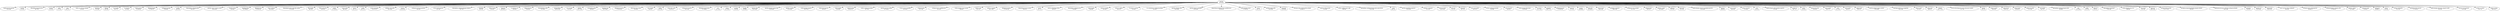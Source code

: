 digraph G {
  	"gatsby\n[5.14.0]" -> "babel-preset-gatsby\n[3.14.0]"
	"gatsby\n[5.14.0]" -> "multer\n[1.4.5]"
	"gatsby\n[5.14.0]" -> "@builder.io/partytown\n[0.7.5]"
	"gatsby\n[5.14.0]" -> "meant\n[1.0.3]"
	"gatsby\n[5.14.0]" -> "glob\n[7.2.3]"
	"gatsby\n[5.14.0]" -> "tmp\n[0.2.1]"
	"gatsby\n[5.14.0]" -> "mini-css-extract-plugin\n[1.6.2]"
	"gatsby\n[5.14.0]" -> "platform\n[1.3.6]"
	"gatsby\n[5.14.0]" -> "debug\n[4.3.4]"
	"gatsby\n[5.14.0]" -> "css-loader\n[5.2.7]"
	"gatsby\n[5.14.0]" -> "is-relative\n[1.0.0]"
	"gatsby\n[5.14.0]" -> "body-parser\n[1.20.3]"
	"gatsby\n[5.14.0]" -> "@babel/types\n[7.20.7]"
	"gatsby\n[5.14.0]" -> "webpack-merge\n[5.9.0]"
	"gatsby\n[5.14.0]" -> "cookie\n[0.5.0]"
	"gatsby\n[5.14.0]" -> "@graphql-codegen/add\n[3.2.3]"
	"gatsby\n[5.14.0]" -> "gatsby-react-router-scroll\n[6.14.0]"
	"gatsby\n[5.14.0]" -> "resolve-from\n[5.0.0]"
	"gatsby\n[5.14.0]" -> "graphql-http\n[1.19.0]"
	"gatsby\n[5.14.0]" -> "@babel/core\n[7.20.12]"
	"gatsby\n[5.14.0]" -> "react-refresh\n[0.14.0]"
	"gatsby\n[5.14.0]" -> "@graphql-tools/code-file-loader\n[7.3.23]"
	"gatsby\n[5.14.0]" -> "file-loader\n[6.2.0]"
	"gatsby\n[5.14.0]" -> "find-cache-dir\n[3.3.2]"
	"gatsby\n[5.14.0]" -> "eslint\n[7.32.0]"
	"gatsby\n[5.14.0]" -> "acorn-walk\n[8.2.0]"
	"gatsby\n[5.14.0]" -> "execa\n[5.1.1]"
	"gatsby\n[5.14.0]" -> "chalk\n[4.1.2]"
	"gatsby\n[5.14.0]" -> "cache-manager\n[2.11.1]"
	"gatsby\n[5.14.0]" -> "gatsby-core-utils\n[4.14.0]"
	"gatsby\n[5.14.0]" -> "core-js\n[3.31.0]"
	"gatsby\n[5.14.0]" -> "webpack-virtual-modules\n[0.5.0]"
	"gatsby\n[5.14.0]" -> "error-stack-parser\n[2.1.4]"
	"gatsby\n[5.14.0]" -> "@graphql-codegen/plugin-helpers\n[2.7.2]"
	"gatsby\n[5.14.0]" -> "chokidar\n[3.5.3]"
	"gatsby\n[5.14.0]" -> "redux-thunk\n[2.4.2]"
	"gatsby\n[5.14.0]" -> "express\n[4.18.2]"
	"gatsby\n[5.14.0]" -> "is-relative-url\n[3.0.0]"
	"gatsby\n[5.14.0]" -> "@parcel/core\n[2.8.3]"
	"gatsby\n[5.14.0]" -> "@nodelib/fs.walk\n[1.2.8]"
	"gatsby\n[5.14.0]" -> "autoprefixer\n[10.4.14]"
	"gatsby\n[5.14.0]" -> "css.escape\n[1.5.1]"
	"gatsby\n[5.14.0]" -> "globby\n[11.1.0]"
	"gatsby\n[5.14.0]" -> "normalize-path\n[3.0.0]"
	"gatsby\n[5.14.0]" -> "graphql-tag\n[2.12.6]"
	"gatsby\n[5.14.0]" -> "@babel/traverse\n[7.20.13]"
	"gatsby\n[5.14.0]" -> "physical-cpu-count\n[2.0.0]"
	"gatsby\n[5.14.0]" -> "raw-loader\n[4.0.2]"
	"gatsby\n[5.14.0]" -> "linkfs\n[2.1.0]"
	"gatsby\n[5.14.0]" -> "react-dev-utils\n[12.0.1]"
	"gatsby\n[5.14.0]" -> "enhanced-resolve\n[5.15.0]"
	"gatsby\n[5.14.0]" -> "@babel/code-frame\n[7.18.6]"
	"gatsby\n[5.14.0]" -> "joi\n[17.9.2]"
	"gatsby\n[5.14.0]" -> "fastq\n[1.15.0]"
	"gatsby\n[5.14.0]" -> "p-defer\n[3.0.0]"
	"gatsby\n[5.14.0]" -> "slugify\n[1.6.6]"
	"gatsby\n[5.14.0]" -> "gatsby-link\n[5.14.0]"
	"gatsby\n[5.14.0]" -> "gatsby-plugin-typescript\n[5.14.0]"
	"gatsby\n[5.14.0]" -> "gatsby-worker\n[2.14.0]"
	"gatsby\n[5.14.0]" -> "eslint-plugin-import\n[2.27.5]"
	"gatsby\n[5.14.0]" -> "node-html-parser\n[5.4.2]"
	"gatsby\n[5.14.0]" -> "style-loader\n[2.0.0]"
	"gatsby\n[5.14.0]" -> "opentracing\n[0.14.7]"
	"gatsby\n[5.14.0]" -> "eslint-webpack-plugin\n[2.7.0]"
	"gatsby\n[5.14.0]" -> "gatsby-parcel-config\n[1.14.0]"
	"gatsby\n[5.14.0]" -> "event-source-polyfill\n[1.0.31]"
	"gatsby\n[5.14.0]" -> "compression\n[1.7.4]"
	"gatsby\n[5.14.0]" -> "webpack-dev-middleware\n[5.3.4]"
	"gatsby\n[5.14.0]" -> "eslint-plugin-react-hooks\n[4.6.0]"
	"gatsby\n[5.14.0]" -> "better-opn\n[2.1.1]"
	"gatsby\n[5.14.0]" -> "path-to-regexp\n[0.1.10]"
	"gatsby\n[5.14.0]" -> "@babel/runtime\n[7.20.13]"
	"gatsby\n[5.14.0]" -> "@gatsbyjs/reach-router\n[2.0.1]"
	"gatsby\n[5.14.0]" -> "anser\n[2.1.1]"
	"gatsby\n[5.14.0]" -> "postcss-flexbugs-fixes\n[5.0.2]"
	"gatsby\n[5.14.0]" -> "@graphql-codegen/core\n[2.6.8]"
	"gatsby\n[5.14.0]" -> "yaml-loader\n[0.8.0]"
	"gatsby\n[5.14.0]" -> "postcss-loader\n[5.3.0]"
	"gatsby\n[5.14.0]" -> "style-to-object\n[0.4.1]"
	"gatsby\n[5.14.0]" -> "fs-exists-cached\n[1.0.0]"
	"gatsby\n[5.14.0]" -> "css-minimizer-webpack-plugin\n[2.0.0]"
	"gatsby\n[5.14.0]" -> "gatsby-plugin-utils\n[4.14.0]"
	"gatsby\n[5.14.0]" -> "gatsby-legacy-polyfills\n[3.14.0]"
	"gatsby\n[5.14.0]" -> "@gatsbyjs/webpack-hot-middleware\n[2.25.3]"
	"gatsby\n[5.14.0]" -> "eslint-plugin-react\n[7.32.2]"
	"gatsby\n[5.14.0]" -> "redux\n[4.2.1]"
	"gatsby\n[5.14.0]" -> "gatsby-page-utils\n[3.14.0]"
	"gatsby\n[5.14.0]" -> "moment\n[2.29.4]"
	"gatsby\n[5.14.0]" -> "@typescript-eslint/eslint-plugin\n[5.60.1]"
	"gatsby\n[5.14.0]" -> "express-http-proxy\n[1.6.3]"
	"gatsby\n[5.14.0]" -> "eslint-config-react-app\n[6.0.0]"
	"gatsby\n[5.14.0]" -> "@graphql-codegen/typescript-operations\n[2.5.13]"
	"gatsby\n[5.14.0]" -> "uuid\n[8.3.2]"
	"gatsby\n[5.14.0]" -> "gatsby-graphiql-explorer\n[3.14.0]"
	"gatsby\n[5.14.0]" -> "shallow-compare\n[1.2.2]"
	"gatsby\n[5.14.0]" -> "browserslist\n[4.21.9]"
	"gatsby\n[5.14.0]" -> "devcert\n[1.2.2]"
	"gatsby\n[5.14.0]" -> "bluebird\n[3.7.2]"
	"gatsby\n[5.14.0]" -> "true-case-path\n[2.2.1]"
	"gatsby\n[5.14.0]" -> "terser-webpack-plugin\n[5.3.9]"
	"gatsby\n[5.14.0]" -> "micromatch\n[4.0.5]"
	"gatsby\n[5.14.0]" -> "eslint-plugin-flowtype\n[5.10.0]"
	"gatsby\n[5.14.0]" -> "fs-extra\n[11.2.0]"
	"gatsby\n[5.14.0]" -> "graphql\n[16.7.1]"
	"gatsby\n[5.14.0]" -> "@babel/parser\n[7.20.13]"
	"gatsby\n[5.14.0]" -> "semver\n[7.5.3]"
	"gatsby\n[5.14.0]" -> "xstate\n[4.38.0]"
	"gatsby\n[5.14.0]" -> "date-fns\n[2.30.0]"
	"gatsby\n[5.14.0]" -> "stack-trace\n[0.0.10]"
	"gatsby\n[5.14.0]" -> "graphql-compose\n[9.0.10]"
	"gatsby\n[5.14.0]" -> "webpack-stats-plugin\n[1.1.3]"
	"gatsby\n[5.14.0]" -> "deepmerge\n[4.3.1]"
	"gatsby\n[5.14.0]" -> "gatsby-script\n[2.14.0]"
	"gatsby\n[5.14.0]" -> "address\n[1.2.2]"
	"gatsby\n[5.14.0]" -> "parseurl\n[1.3.3]"
	"gatsby\n[5.14.0]" -> "babel-plugin-remove-graphql-queries\n[5.14.0]"
	"gatsby\n[5.14.0]" -> "dotenv\n[8.6.0]"
	"gatsby\n[5.14.0]" -> "acorn-loose\n[8.3.0]"
	"gatsby\n[5.14.0]" -> "latest-version\n[7.0.0]"
	"gatsby\n[5.14.0]" -> "cors\n[2.8.5]"
	"gatsby\n[5.14.0]" -> "babel-plugin-add-module-exports\n[1.0.4]"
	"gatsby\n[5.14.0]" -> "socket.io\n[4.7.1]"
	"gatsby\n[5.14.0]" -> "axios\n[1.6.4]"
	"gatsby\n[5.14.0]" -> "@parcel/cache\n[2.8.3]"
	"gatsby\n[5.14.0]" -> "json-loader\n[0.5.7]"
	"gatsby\n[5.14.0]" -> "mitt\n[1.2.0]"
	"gatsby\n[5.14.0]" -> "null-loader\n[4.0.1]"
	"gatsby\n[5.14.0]" -> "signal-exit\n[3.0.7]"
	"gatsby\n[5.14.0]" -> "gatsby-plugin-page-creator\n[5.14.0]"
	"gatsby\n[5.14.0]" -> "@jridgewell/trace-mapping\n[0.3.18]"
	"gatsby\n[5.14.0]" -> "detect-port\n[1.5.1]"
	"gatsby\n[5.14.0]" -> "strip-ansi\n[6.0.1]"
	"gatsby\n[5.14.0]" -> "lodash\n[4.17.21]"
	"gatsby\n[5.14.0]" -> "@vercel/webpack-asset-relocator-loader\n[1.7.3]"
	"gatsby\n[5.14.0]" -> "hasha\n[5.2.2]"
	"gatsby\n[5.14.0]" -> "babel-loader\n[8.3.0]"
	"gatsby\n[5.14.0]" -> "node-fetch\n[2.6.11]"
	"gatsby\n[5.14.0]" -> "prop-types\n[15.8.1]"
	"gatsby\n[5.14.0]" -> "babel-jsx-utils\n[1.1.0]"
	"gatsby\n[5.14.0]" -> "url-loader\n[4.1.1]"
	"gatsby\n[5.14.0]" -> "@graphql-codegen/typescript\n[2.8.8]"
	"gatsby\n[5.14.0]" -> "got\n[11.8.6]"
	"gatsby\n[5.14.0]" -> "lmdb\n[2.5.3]"
	"gatsby\n[5.14.0]" -> "type-of\n[2.0.1]"
	"gatsby\n[5.14.0]" -> "@graphql-tools/load\n[7.8.14]"
	"gatsby\n[5.14.0]" -> "eslint-plugin-jsx-a11y\n[6.8.0]"
	"gatsby\n[5.14.0]" -> "invariant\n[2.2.4]"
	"gatsby\n[5.14.0]" -> "postcss\n[8.4.24]"
	"gatsby\n[5.14.0]" -> "@types/http-proxy\n[1.17.11]"
	"gatsby\n[5.14.0]" -> "@sigmacomputing/babel-plugin-lodash\n[3.3.5]"
	"gatsby\n[5.14.0]" -> "@pmmmwh/react-refresh-webpack-plugin\n[0.5.10]"
	"gatsby\n[5.14.0]" -> "prompts\n[2.4.2]"
	"gatsby\n[5.14.0]" -> "gatsby-cli\n[5.14.0]"
	"gatsby\n[5.14.0]" -> "memoizee\n[0.4.15]"
	"gatsby\n[5.14.0]" -> "react-server-dom-webpack\n[0.0.0]"
	"gatsby\n[5.14.0]" -> "@typescript-eslint/parser\n[5.60.1]"
	"gatsby\n[5.14.0]" -> "@babel/helper-plugin-utils\n[7.20.2]"
	"gatsby\n[5.14.0]" -> "gatsby-sharp\n[1.14.0]"
	"gatsby\n[5.14.0]" -> "common-tags\n[1.8.2]"
	"gatsby\n[5.14.0]" -> "webpack\n[5.88.1]"
	"gatsby\n[5.14.0]" -> "mime\n[3.0.0]"
	"gatsby\n[5.14.0]" -> "string-similarity\n[1.2.2]"
	"gatsby\n[5.14.0]" -> "@babel/eslint-parser\n[7.19.1]"
	"gatsby\n[5.14.0]" -> "babel-plugin-dynamic-import-node\n[2.3.3]"
	"gatsby\n[5.14.0]" -> "fastest-levenshtein\n[1.0.16]"
	"gatsby\n[5.14.0]" -> "socket.io-client\n[4.7.1]"
	"gatsby\n[5.14.0]" -> "query-string\n[6.14.1]"
}